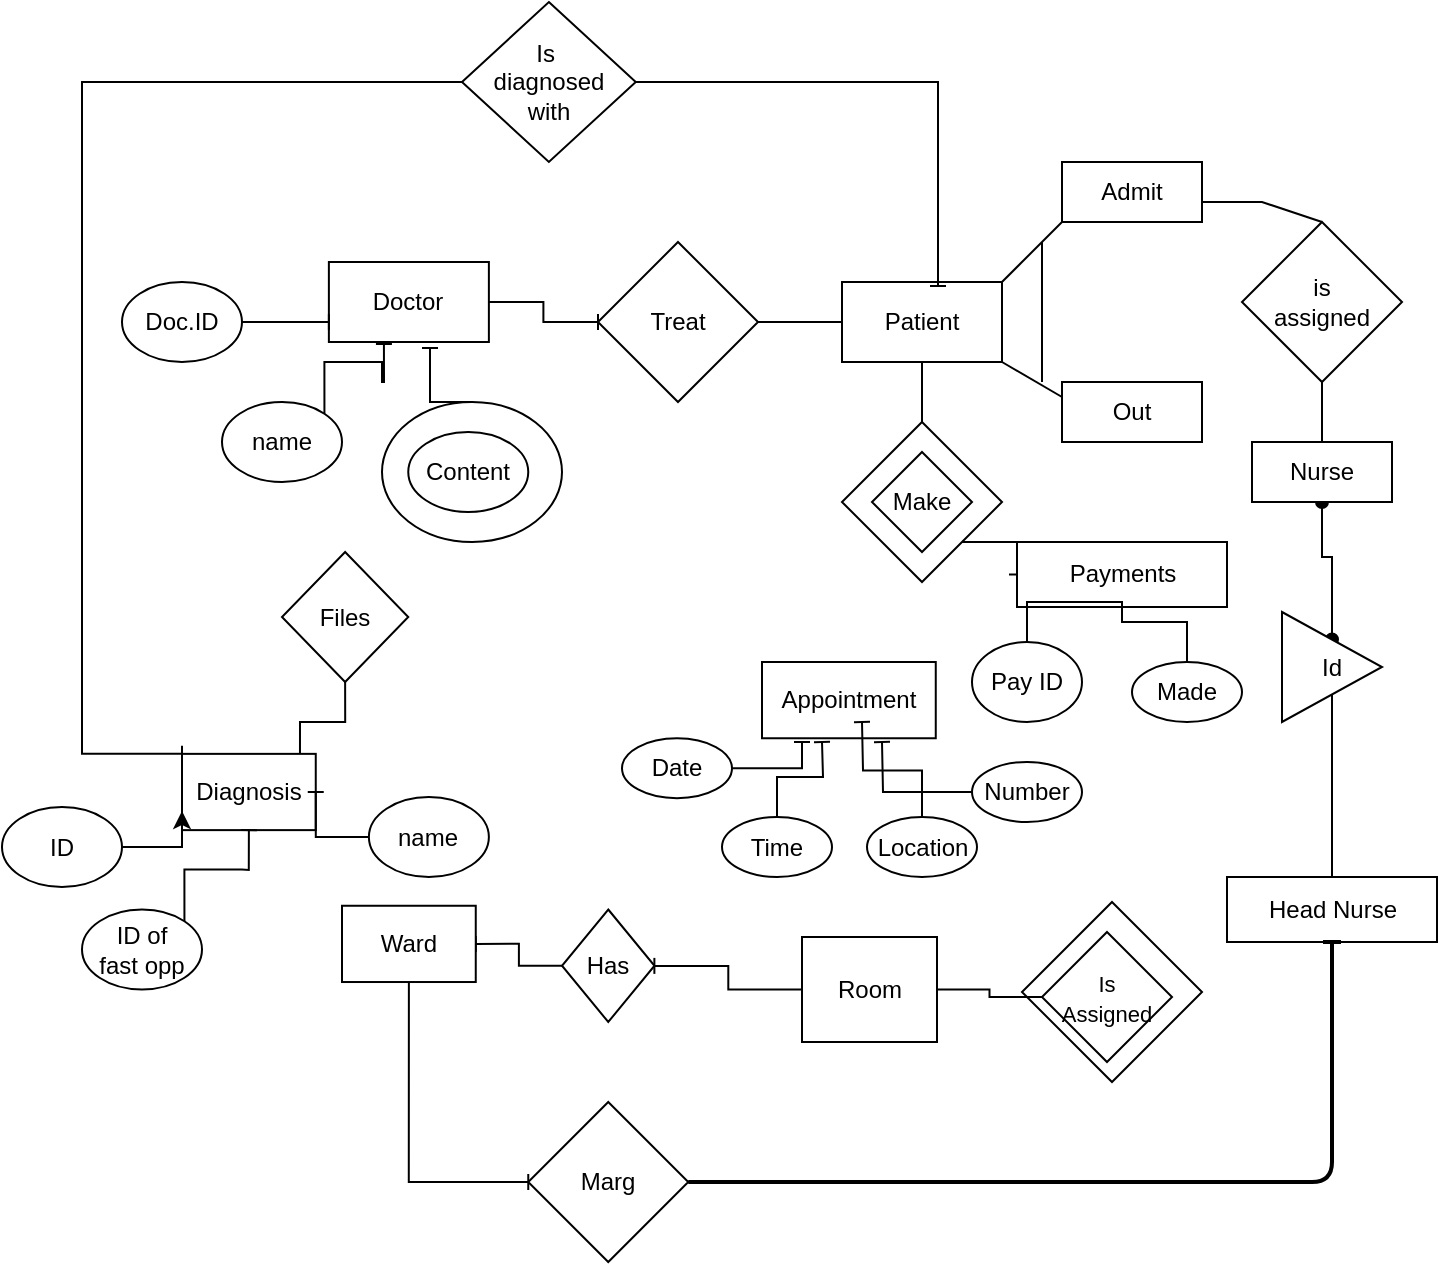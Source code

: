 <mxfile version="21.6.6" type="github">
  <diagram name="Page-1" id="shBmR1qRVMbmSCvy-C-B">
    <mxGraphModel dx="1379" dy="788" grid="1" gridSize="10" guides="1" tooltips="1" connect="1" arrows="0" fold="1" page="1" pageScale="1" pageWidth="827" pageHeight="1169" math="0" shadow="0">
      <root>
        <mxCell id="0" />
        <mxCell id="1" parent="0" />
        <mxCell id="EdGCllr-r__RHjTWsl7o-1" value="Patient" style="rounded=0;whiteSpace=wrap;html=1;" vertex="1" parent="1">
          <mxGeometry x="540" y="210" width="80" height="40" as="geometry" />
        </mxCell>
        <mxCell id="EdGCllr-r__RHjTWsl7o-3" value="Admit" style="rounded=0;whiteSpace=wrap;html=1;" vertex="1" parent="1">
          <mxGeometry x="650" y="150" width="70" height="30" as="geometry" />
        </mxCell>
        <mxCell id="EdGCllr-r__RHjTWsl7o-4" value="Out" style="rounded=0;whiteSpace=wrap;html=1;" vertex="1" parent="1">
          <mxGeometry x="650" y="260" width="70" height="30" as="geometry" />
        </mxCell>
        <mxCell id="EdGCllr-r__RHjTWsl7o-5" value="is&lt;br&gt;assigned" style="rhombus;whiteSpace=wrap;html=1;" vertex="1" parent="1">
          <mxGeometry x="740" y="180" width="80" height="80" as="geometry" />
        </mxCell>
        <mxCell id="EdGCllr-r__RHjTWsl7o-7" value="" style="endArrow=none;html=1;rounded=0;" edge="1" parent="1">
          <mxGeometry width="50" height="50" relative="1" as="geometry">
            <mxPoint x="620" y="210" as="sourcePoint" />
            <mxPoint x="650" y="180" as="targetPoint" />
          </mxGeometry>
        </mxCell>
        <mxCell id="EdGCllr-r__RHjTWsl7o-8" value="" style="endArrow=none;html=1;rounded=0;exitX=0;exitY=0.25;exitDx=0;exitDy=0;entryX=1;entryY=1;entryDx=0;entryDy=0;" edge="1" parent="1" source="EdGCllr-r__RHjTWsl7o-4" target="EdGCllr-r__RHjTWsl7o-1">
          <mxGeometry width="50" height="50" relative="1" as="geometry">
            <mxPoint x="580" y="300" as="sourcePoint" />
            <mxPoint x="630" y="250" as="targetPoint" />
          </mxGeometry>
        </mxCell>
        <mxCell id="EdGCllr-r__RHjTWsl7o-9" value="" style="endArrow=none;html=1;rounded=0;" edge="1" parent="1">
          <mxGeometry width="50" height="50" relative="1" as="geometry">
            <mxPoint x="640" y="260" as="sourcePoint" />
            <mxPoint x="640" y="190" as="targetPoint" />
          </mxGeometry>
        </mxCell>
        <mxCell id="EdGCllr-r__RHjTWsl7o-10" value="" style="endArrow=none;html=1;rounded=0;entryX=0.5;entryY=0;entryDx=0;entryDy=0;" edge="1" parent="1" target="EdGCllr-r__RHjTWsl7o-5">
          <mxGeometry width="50" height="50" relative="1" as="geometry">
            <mxPoint x="720" y="170" as="sourcePoint" />
            <mxPoint x="770" y="120" as="targetPoint" />
            <Array as="points">
              <mxPoint x="750" y="170" />
            </Array>
          </mxGeometry>
        </mxCell>
        <mxCell id="EdGCllr-r__RHjTWsl7o-18" value="" style="edgeStyle=orthogonalEdgeStyle;rounded=0;orthogonalLoop=1;jettySize=auto;html=1;endArrow=oval;endFill=1;startArrow=oval;startFill=1;" edge="1" parent="1" source="EdGCllr-r__RHjTWsl7o-11" target="EdGCllr-r__RHjTWsl7o-17">
          <mxGeometry relative="1" as="geometry" />
        </mxCell>
        <mxCell id="EdGCllr-r__RHjTWsl7o-11" value="Nurse" style="rounded=0;whiteSpace=wrap;html=1;" vertex="1" parent="1">
          <mxGeometry x="745" y="290" width="70" height="30" as="geometry" />
        </mxCell>
        <mxCell id="EdGCllr-r__RHjTWsl7o-12" value="" style="endArrow=none;html=1;rounded=0;exitX=0.5;exitY=0;exitDx=0;exitDy=0;" edge="1" parent="1" source="EdGCllr-r__RHjTWsl7o-11">
          <mxGeometry width="50" height="50" relative="1" as="geometry">
            <mxPoint x="710" y="270" as="sourcePoint" />
            <mxPoint x="780" y="260" as="targetPoint" />
          </mxGeometry>
        </mxCell>
        <mxCell id="EdGCllr-r__RHjTWsl7o-35" style="edgeStyle=orthogonalEdgeStyle;rounded=0;orthogonalLoop=1;jettySize=auto;html=1;exitX=0.5;exitY=1;exitDx=0;exitDy=0;entryX=0.5;entryY=0;entryDx=0;entryDy=0;endArrow=baseDash;endFill=0;" edge="1" parent="1" source="EdGCllr-r__RHjTWsl7o-17" target="EdGCllr-r__RHjTWsl7o-19">
          <mxGeometry relative="1" as="geometry" />
        </mxCell>
        <mxCell id="EdGCllr-r__RHjTWsl7o-17" value="Id" style="triangle;whiteSpace=wrap;html=1;rounded=0;" vertex="1" parent="1">
          <mxGeometry x="760" y="375" width="50" height="55" as="geometry" />
        </mxCell>
        <mxCell id="EdGCllr-r__RHjTWsl7o-19" value="Head Nurse" style="whiteSpace=wrap;html=1;rounded=0;" vertex="1" parent="1">
          <mxGeometry x="732.5" y="507.5" width="105" height="32.5" as="geometry" />
        </mxCell>
        <mxCell id="EdGCllr-r__RHjTWsl7o-22" value="" style="rhombus;whiteSpace=wrap;html=1;" vertex="1" parent="1">
          <mxGeometry x="630" y="520" width="90" height="90" as="geometry" />
        </mxCell>
        <mxCell id="EdGCllr-r__RHjTWsl7o-25" value="" style="edgeStyle=orthogonalEdgeStyle;rounded=0;orthogonalLoop=1;jettySize=auto;html=1;endArrow=baseDash;endFill=0;" edge="1" parent="1" source="EdGCllr-r__RHjTWsl7o-23" target="EdGCllr-r__RHjTWsl7o-24">
          <mxGeometry relative="1" as="geometry" />
        </mxCell>
        <mxCell id="EdGCllr-r__RHjTWsl7o-23" value="&lt;font style=&quot;font-size: 11px;&quot;&gt;Is&lt;br&gt;Assigned&lt;/font&gt;" style="rhombus;whiteSpace=wrap;html=1;" vertex="1" parent="1">
          <mxGeometry x="640" y="535" width="65" height="65" as="geometry" />
        </mxCell>
        <mxCell id="EdGCllr-r__RHjTWsl7o-27" value="" style="edgeStyle=orthogonalEdgeStyle;rounded=0;orthogonalLoop=1;jettySize=auto;html=1;endArrow=baseDash;endFill=0;" edge="1" parent="1" source="EdGCllr-r__RHjTWsl7o-24" target="EdGCllr-r__RHjTWsl7o-26">
          <mxGeometry relative="1" as="geometry" />
        </mxCell>
        <mxCell id="EdGCllr-r__RHjTWsl7o-24" value="Room" style="whiteSpace=wrap;html=1;" vertex="1" parent="1">
          <mxGeometry x="520" y="537.5" width="67.5" height="52.5" as="geometry" />
        </mxCell>
        <mxCell id="EdGCllr-r__RHjTWsl7o-29" value="" style="edgeStyle=orthogonalEdgeStyle;rounded=0;orthogonalLoop=1;jettySize=auto;html=1;endArrow=baseDash;endFill=0;strokeColor=none;" edge="1" parent="1" source="EdGCllr-r__RHjTWsl7o-26" target="EdGCllr-r__RHjTWsl7o-28">
          <mxGeometry relative="1" as="geometry" />
        </mxCell>
        <mxCell id="EdGCllr-r__RHjTWsl7o-36" style="edgeStyle=orthogonalEdgeStyle;rounded=0;orthogonalLoop=1;jettySize=auto;html=1;exitX=0;exitY=0.5;exitDx=0;exitDy=0;entryX=1;entryY=0.5;entryDx=0;entryDy=0;strokeColor=default;endArrow=baseDash;endFill=0;" edge="1" parent="1" source="EdGCllr-r__RHjTWsl7o-26" target="EdGCllr-r__RHjTWsl7o-28">
          <mxGeometry relative="1" as="geometry" />
        </mxCell>
        <mxCell id="EdGCllr-r__RHjTWsl7o-26" value="Has" style="rhombus;whiteSpace=wrap;html=1;" vertex="1" parent="1">
          <mxGeometry x="400" y="523.75" width="46.25" height="56.25" as="geometry" />
        </mxCell>
        <mxCell id="EdGCllr-r__RHjTWsl7o-32" style="edgeStyle=orthogonalEdgeStyle;rounded=0;orthogonalLoop=1;jettySize=auto;html=1;exitX=0.5;exitY=1;exitDx=0;exitDy=0;entryX=0;entryY=0.5;entryDx=0;entryDy=0;endArrow=baseDash;endFill=0;" edge="1" parent="1" source="EdGCllr-r__RHjTWsl7o-28" target="EdGCllr-r__RHjTWsl7o-30">
          <mxGeometry relative="1" as="geometry" />
        </mxCell>
        <mxCell id="EdGCllr-r__RHjTWsl7o-28" value="Ward" style="whiteSpace=wrap;html=1;" vertex="1" parent="1">
          <mxGeometry x="290" y="521.88" width="66.88" height="38.13" as="geometry" />
        </mxCell>
        <mxCell id="EdGCllr-r__RHjTWsl7o-34" style="edgeStyle=orthogonalEdgeStyle;orthogonalLoop=1;jettySize=auto;html=1;exitX=1;exitY=0.5;exitDx=0;exitDy=0;rounded=1;strokeWidth=2;endArrow=baseDash;endFill=0;entryX=0.5;entryY=1;entryDx=0;entryDy=0;" edge="1" parent="1" source="EdGCllr-r__RHjTWsl7o-30" target="EdGCllr-r__RHjTWsl7o-19">
          <mxGeometry relative="1" as="geometry">
            <mxPoint x="800" y="590" as="targetPoint" />
          </mxGeometry>
        </mxCell>
        <mxCell id="EdGCllr-r__RHjTWsl7o-30" value="Marg" style="rhombus;whiteSpace=wrap;html=1;" vertex="1" parent="1">
          <mxGeometry x="383.13" y="620" width="80" height="80" as="geometry" />
        </mxCell>
        <mxCell id="EdGCllr-r__RHjTWsl7o-39" style="edgeStyle=orthogonalEdgeStyle;rounded=0;orthogonalLoop=1;jettySize=auto;html=1;exitX=0.5;exitY=0;exitDx=0;exitDy=0;entryX=0.5;entryY=1;entryDx=0;entryDy=0;endArrow=baseDash;endFill=0;" edge="1" parent="1" source="EdGCllr-r__RHjTWsl7o-37" target="EdGCllr-r__RHjTWsl7o-1">
          <mxGeometry relative="1" as="geometry" />
        </mxCell>
        <mxCell id="EdGCllr-r__RHjTWsl7o-41" style="edgeStyle=orthogonalEdgeStyle;rounded=0;orthogonalLoop=1;jettySize=auto;html=1;exitX=1;exitY=1;exitDx=0;exitDy=0;entryX=0;entryY=0.5;entryDx=0;entryDy=0;endArrow=baseDash;endFill=0;" edge="1" parent="1" source="EdGCllr-r__RHjTWsl7o-37" target="EdGCllr-r__RHjTWsl7o-40">
          <mxGeometry relative="1" as="geometry" />
        </mxCell>
        <mxCell id="EdGCllr-r__RHjTWsl7o-37" value="" style="rhombus;whiteSpace=wrap;html=1;" vertex="1" parent="1">
          <mxGeometry x="540" y="280" width="80" height="80" as="geometry" />
        </mxCell>
        <mxCell id="EdGCllr-r__RHjTWsl7o-38" value="Make" style="rhombus;whiteSpace=wrap;html=1;" vertex="1" parent="1">
          <mxGeometry x="555" y="295" width="50" height="50" as="geometry" />
        </mxCell>
        <mxCell id="EdGCllr-r__RHjTWsl7o-40" value="Payments" style="whiteSpace=wrap;html=1;rounded=0;" vertex="1" parent="1">
          <mxGeometry x="627.5" y="340" width="105" height="32.5" as="geometry" />
        </mxCell>
        <mxCell id="EdGCllr-r__RHjTWsl7o-44" style="edgeStyle=orthogonalEdgeStyle;rounded=0;orthogonalLoop=1;jettySize=auto;html=1;exitX=0.5;exitY=0;exitDx=0;exitDy=0;entryX=0.5;entryY=1;entryDx=0;entryDy=0;endArrow=baseDash;endFill=0;" edge="1" parent="1" source="EdGCllr-r__RHjTWsl7o-42" target="EdGCllr-r__RHjTWsl7o-40">
          <mxGeometry relative="1" as="geometry" />
        </mxCell>
        <mxCell id="EdGCllr-r__RHjTWsl7o-42" value="Pay ID" style="ellipse;whiteSpace=wrap;html=1;" vertex="1" parent="1">
          <mxGeometry x="605" y="390" width="55" height="40" as="geometry" />
        </mxCell>
        <mxCell id="EdGCllr-r__RHjTWsl7o-45" style="edgeStyle=orthogonalEdgeStyle;rounded=0;orthogonalLoop=1;jettySize=auto;html=1;exitX=0.5;exitY=0;exitDx=0;exitDy=0;entryX=0.5;entryY=1;entryDx=0;entryDy=0;endArrow=baseDash;endFill=0;" edge="1" parent="1" source="EdGCllr-r__RHjTWsl7o-43" target="EdGCllr-r__RHjTWsl7o-40">
          <mxGeometry relative="1" as="geometry" />
        </mxCell>
        <mxCell id="EdGCllr-r__RHjTWsl7o-43" value="Made" style="ellipse;whiteSpace=wrap;html=1;" vertex="1" parent="1">
          <mxGeometry x="685" y="400" width="55" height="30" as="geometry" />
        </mxCell>
        <mxCell id="EdGCllr-r__RHjTWsl7o-46" value="Appointment" style="whiteSpace=wrap;html=1;" vertex="1" parent="1">
          <mxGeometry x="500" y="400" width="86.88" height="38.13" as="geometry" />
        </mxCell>
        <mxCell id="EdGCllr-r__RHjTWsl7o-54" style="edgeStyle=orthogonalEdgeStyle;rounded=0;orthogonalLoop=1;jettySize=auto;html=1;exitX=1;exitY=0.5;exitDx=0;exitDy=0;endArrow=baseDash;endFill=0;" edge="1" parent="1" source="EdGCllr-r__RHjTWsl7o-47">
          <mxGeometry relative="1" as="geometry">
            <mxPoint x="520" y="440" as="targetPoint" />
          </mxGeometry>
        </mxCell>
        <mxCell id="EdGCllr-r__RHjTWsl7o-47" value="Date" style="ellipse;whiteSpace=wrap;html=1;" vertex="1" parent="1">
          <mxGeometry x="430" y="438.13" width="55" height="30" as="geometry" />
        </mxCell>
        <mxCell id="EdGCllr-r__RHjTWsl7o-53" style="edgeStyle=orthogonalEdgeStyle;rounded=0;orthogonalLoop=1;jettySize=auto;html=1;exitX=0.5;exitY=0;exitDx=0;exitDy=0;endArrow=baseDash;endFill=0;" edge="1" parent="1" source="EdGCllr-r__RHjTWsl7o-48">
          <mxGeometry relative="1" as="geometry">
            <mxPoint x="530" y="440" as="targetPoint" />
          </mxGeometry>
        </mxCell>
        <mxCell id="EdGCllr-r__RHjTWsl7o-48" value="Time" style="ellipse;whiteSpace=wrap;html=1;" vertex="1" parent="1">
          <mxGeometry x="480" y="477.5" width="55" height="30" as="geometry" />
        </mxCell>
        <mxCell id="EdGCllr-r__RHjTWsl7o-52" style="edgeStyle=orthogonalEdgeStyle;rounded=0;orthogonalLoop=1;jettySize=auto;html=1;exitX=0.5;exitY=0;exitDx=0;exitDy=0;endArrow=baseDash;endFill=0;" edge="1" parent="1" source="EdGCllr-r__RHjTWsl7o-49">
          <mxGeometry relative="1" as="geometry">
            <mxPoint x="550" y="430" as="targetPoint" />
          </mxGeometry>
        </mxCell>
        <mxCell id="EdGCllr-r__RHjTWsl7o-49" value="Location" style="ellipse;whiteSpace=wrap;html=1;" vertex="1" parent="1">
          <mxGeometry x="552.5" y="477.5" width="55" height="30" as="geometry" />
        </mxCell>
        <mxCell id="EdGCllr-r__RHjTWsl7o-51" style="edgeStyle=orthogonalEdgeStyle;rounded=0;orthogonalLoop=1;jettySize=auto;html=1;exitX=0;exitY=0.5;exitDx=0;exitDy=0;endArrow=baseDash;endFill=0;" edge="1" parent="1" source="EdGCllr-r__RHjTWsl7o-50">
          <mxGeometry relative="1" as="geometry">
            <mxPoint x="560" y="440" as="targetPoint" />
          </mxGeometry>
        </mxCell>
        <mxCell id="EdGCllr-r__RHjTWsl7o-50" value="Number" style="ellipse;whiteSpace=wrap;html=1;" vertex="1" parent="1">
          <mxGeometry x="605" y="450" width="55" height="30" as="geometry" />
        </mxCell>
        <mxCell id="EdGCllr-r__RHjTWsl7o-56" style="edgeStyle=orthogonalEdgeStyle;rounded=0;orthogonalLoop=1;jettySize=auto;html=1;exitX=1;exitY=0.5;exitDx=0;exitDy=0;entryX=0;entryY=0.5;entryDx=0;entryDy=0;endArrow=baseDash;endFill=0;" edge="1" parent="1" source="EdGCllr-r__RHjTWsl7o-55" target="EdGCllr-r__RHjTWsl7o-1">
          <mxGeometry relative="1" as="geometry" />
        </mxCell>
        <mxCell id="EdGCllr-r__RHjTWsl7o-55" value="Treat" style="rhombus;whiteSpace=wrap;html=1;" vertex="1" parent="1">
          <mxGeometry x="418" y="190" width="80" height="80" as="geometry" />
        </mxCell>
        <mxCell id="EdGCllr-r__RHjTWsl7o-58" style="edgeStyle=orthogonalEdgeStyle;rounded=0;orthogonalLoop=1;jettySize=auto;html=1;exitX=1;exitY=0.5;exitDx=0;exitDy=0;entryX=0;entryY=0.5;entryDx=0;entryDy=0;endArrow=baseDash;endFill=0;" edge="1" parent="1" source="EdGCllr-r__RHjTWsl7o-57" target="EdGCllr-r__RHjTWsl7o-55">
          <mxGeometry relative="1" as="geometry" />
        </mxCell>
        <mxCell id="EdGCllr-r__RHjTWsl7o-57" value="Doctor" style="rounded=0;whiteSpace=wrap;html=1;" vertex="1" parent="1">
          <mxGeometry x="283.44" y="200" width="80" height="40" as="geometry" />
        </mxCell>
        <mxCell id="EdGCllr-r__RHjTWsl7o-63" style="edgeStyle=orthogonalEdgeStyle;rounded=0;orthogonalLoop=1;jettySize=auto;html=1;exitX=1;exitY=0.5;exitDx=0;exitDy=0;entryX=0;entryY=0.75;entryDx=0;entryDy=0;endArrow=baseDash;endFill=0;" edge="1" parent="1" source="EdGCllr-r__RHjTWsl7o-59" target="EdGCllr-r__RHjTWsl7o-57">
          <mxGeometry relative="1" as="geometry" />
        </mxCell>
        <mxCell id="EdGCllr-r__RHjTWsl7o-59" value="Doc.ID" style="ellipse;whiteSpace=wrap;html=1;" vertex="1" parent="1">
          <mxGeometry x="180" y="210" width="60" height="40" as="geometry" />
        </mxCell>
        <mxCell id="EdGCllr-r__RHjTWsl7o-64" style="edgeStyle=orthogonalEdgeStyle;rounded=0;orthogonalLoop=1;jettySize=auto;html=1;exitX=1;exitY=0;exitDx=0;exitDy=0;entryX=0.344;entryY=1.025;entryDx=0;entryDy=0;entryPerimeter=0;endArrow=baseDash;endFill=0;" edge="1" parent="1" source="EdGCllr-r__RHjTWsl7o-60" target="EdGCllr-r__RHjTWsl7o-57">
          <mxGeometry relative="1" as="geometry" />
        </mxCell>
        <mxCell id="EdGCllr-r__RHjTWsl7o-60" value="name" style="ellipse;whiteSpace=wrap;html=1;" vertex="1" parent="1">
          <mxGeometry x="230" y="270" width="60" height="40" as="geometry" />
        </mxCell>
        <mxCell id="EdGCllr-r__RHjTWsl7o-65" style="edgeStyle=orthogonalEdgeStyle;rounded=0;orthogonalLoop=1;jettySize=auto;html=1;exitX=0.5;exitY=0;exitDx=0;exitDy=0;entryX=0.632;entryY=1.075;entryDx=0;entryDy=0;entryPerimeter=0;endArrow=baseDash;endFill=0;" edge="1" parent="1" source="EdGCllr-r__RHjTWsl7o-62" target="EdGCllr-r__RHjTWsl7o-57">
          <mxGeometry relative="1" as="geometry" />
        </mxCell>
        <mxCell id="EdGCllr-r__RHjTWsl7o-62" value="" style="ellipse;whiteSpace=wrap;html=1;" vertex="1" parent="1">
          <mxGeometry x="310" y="270" width="90" height="70" as="geometry" />
        </mxCell>
        <mxCell id="EdGCllr-r__RHjTWsl7o-61" value="Content" style="ellipse;whiteSpace=wrap;html=1;" vertex="1" parent="1">
          <mxGeometry x="323.13" y="285" width="60" height="40" as="geometry" />
        </mxCell>
        <mxCell id="EdGCllr-r__RHjTWsl7o-67" style="edgeStyle=orthogonalEdgeStyle;rounded=0;orthogonalLoop=1;jettySize=auto;html=1;exitX=1;exitY=0.5;exitDx=0;exitDy=0;entryX=0.6;entryY=0.05;entryDx=0;entryDy=0;entryPerimeter=0;endArrow=baseDash;endFill=0;" edge="1" parent="1" source="EdGCllr-r__RHjTWsl7o-66" target="EdGCllr-r__RHjTWsl7o-1">
          <mxGeometry relative="1" as="geometry" />
        </mxCell>
        <mxCell id="EdGCllr-r__RHjTWsl7o-77" style="edgeStyle=orthogonalEdgeStyle;rounded=0;orthogonalLoop=1;jettySize=auto;html=1;exitX=0;exitY=0.5;exitDx=0;exitDy=0;entryX=0;entryY=0;entryDx=0;entryDy=0;endArrow=baseDash;endFill=0;" edge="1" parent="1" source="EdGCllr-r__RHjTWsl7o-66" target="EdGCllr-r__RHjTWsl7o-69">
          <mxGeometry relative="1" as="geometry">
            <mxPoint x="130" y="390" as="targetPoint" />
            <Array as="points">
              <mxPoint x="160" y="110" />
              <mxPoint x="160" y="446" />
            </Array>
          </mxGeometry>
        </mxCell>
        <mxCell id="EdGCllr-r__RHjTWsl7o-66" value="Is&amp;nbsp;&lt;br&gt;diagnosed&lt;br&gt;with" style="rhombus;whiteSpace=wrap;html=1;" vertex="1" parent="1">
          <mxGeometry x="350" y="70" width="86.88" height="80" as="geometry" />
        </mxCell>
        <mxCell id="EdGCllr-r__RHjTWsl7o-73" style="edgeStyle=orthogonalEdgeStyle;rounded=0;orthogonalLoop=1;jettySize=auto;html=1;exitX=0.5;exitY=1;exitDx=0;exitDy=0;entryX=0.882;entryY=0.002;entryDx=0;entryDy=0;entryPerimeter=0;endArrow=baseDash;endFill=0;" edge="1" parent="1" source="EdGCllr-r__RHjTWsl7o-68" target="EdGCllr-r__RHjTWsl7o-69">
          <mxGeometry relative="1" as="geometry" />
        </mxCell>
        <mxCell id="EdGCllr-r__RHjTWsl7o-68" value="Files" style="rhombus;whiteSpace=wrap;html=1;" vertex="1" parent="1">
          <mxGeometry x="260" y="345" width="63.13" height="65" as="geometry" />
        </mxCell>
        <mxCell id="EdGCllr-r__RHjTWsl7o-69" value="Diagnosis" style="whiteSpace=wrap;html=1;" vertex="1" parent="1">
          <mxGeometry x="210" y="445.93" width="66.88" height="38.13" as="geometry" />
        </mxCell>
        <mxCell id="EdGCllr-r__RHjTWsl7o-74" style="edgeStyle=orthogonalEdgeStyle;rounded=0;orthogonalLoop=1;jettySize=auto;html=1;exitX=1;exitY=0.5;exitDx=0;exitDy=0;entryX=0;entryY=0.75;entryDx=0;entryDy=0;" edge="1" parent="1" source="EdGCllr-r__RHjTWsl7o-70" target="EdGCllr-r__RHjTWsl7o-69">
          <mxGeometry relative="1" as="geometry" />
        </mxCell>
        <mxCell id="EdGCllr-r__RHjTWsl7o-70" value="ID" style="ellipse;whiteSpace=wrap;html=1;" vertex="1" parent="1">
          <mxGeometry x="120" y="472.5" width="60" height="40" as="geometry" />
        </mxCell>
        <mxCell id="EdGCllr-r__RHjTWsl7o-75" style="edgeStyle=orthogonalEdgeStyle;rounded=0;orthogonalLoop=1;jettySize=auto;html=1;exitX=1;exitY=0;exitDx=0;exitDy=0;entryX=0.5;entryY=1;entryDx=0;entryDy=0;endArrow=baseDash;endFill=0;" edge="1" parent="1" source="EdGCllr-r__RHjTWsl7o-71" target="EdGCllr-r__RHjTWsl7o-69">
          <mxGeometry relative="1" as="geometry" />
        </mxCell>
        <mxCell id="EdGCllr-r__RHjTWsl7o-71" value="ID of&lt;br&gt;fast opp" style="ellipse;whiteSpace=wrap;html=1;" vertex="1" parent="1">
          <mxGeometry x="160" y="523.75" width="60" height="40" as="geometry" />
        </mxCell>
        <mxCell id="EdGCllr-r__RHjTWsl7o-76" style="edgeStyle=orthogonalEdgeStyle;rounded=0;orthogonalLoop=1;jettySize=auto;html=1;exitX=0;exitY=0.5;exitDx=0;exitDy=0;entryX=1;entryY=0.5;entryDx=0;entryDy=0;endArrow=baseDash;endFill=0;" edge="1" parent="1" source="EdGCllr-r__RHjTWsl7o-72" target="EdGCllr-r__RHjTWsl7o-69">
          <mxGeometry relative="1" as="geometry" />
        </mxCell>
        <mxCell id="EdGCllr-r__RHjTWsl7o-72" value="name" style="ellipse;whiteSpace=wrap;html=1;" vertex="1" parent="1">
          <mxGeometry x="303.44" y="467.5" width="60" height="40" as="geometry" />
        </mxCell>
      </root>
    </mxGraphModel>
  </diagram>
</mxfile>
